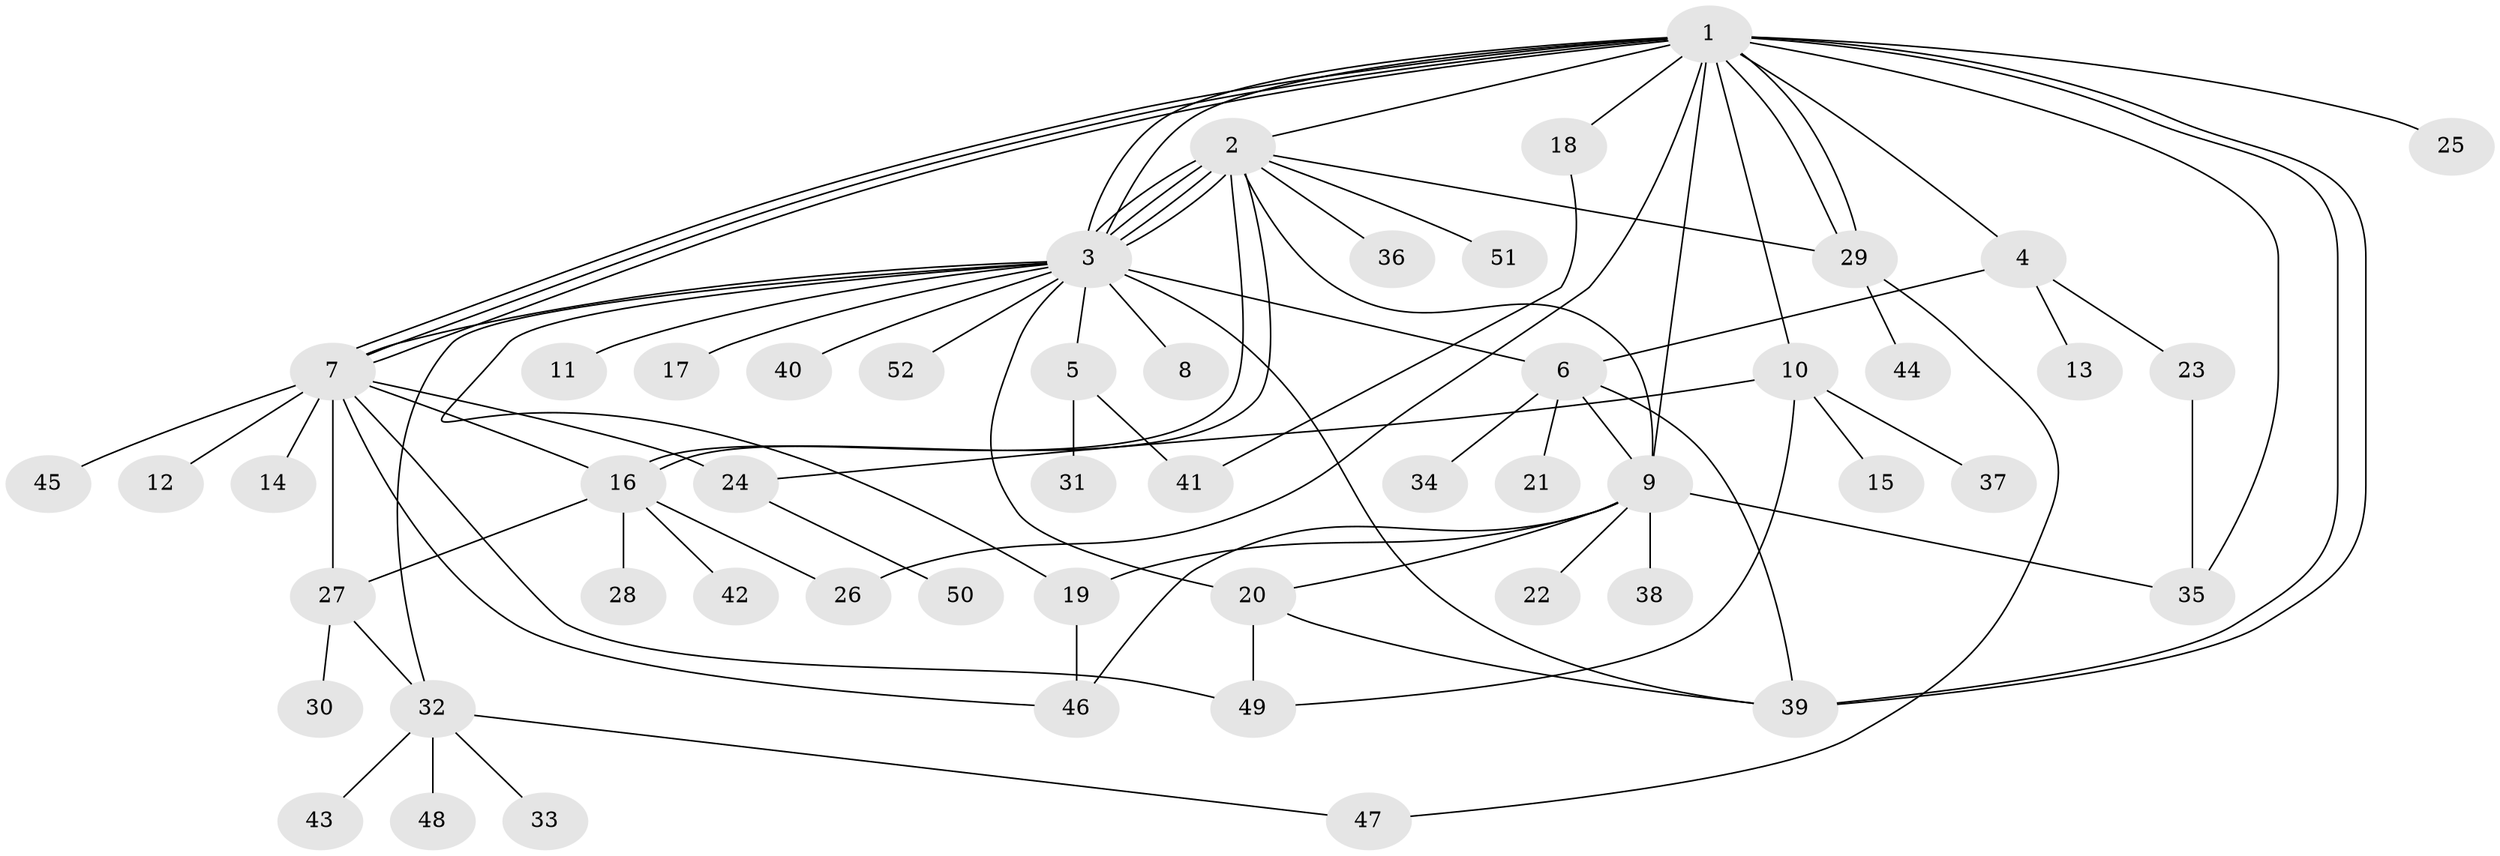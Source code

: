 // Generated by graph-tools (version 1.1) at 2025/25/03/09/25 03:25:59]
// undirected, 52 vertices, 84 edges
graph export_dot {
graph [start="1"]
  node [color=gray90,style=filled];
  1;
  2;
  3;
  4;
  5;
  6;
  7;
  8;
  9;
  10;
  11;
  12;
  13;
  14;
  15;
  16;
  17;
  18;
  19;
  20;
  21;
  22;
  23;
  24;
  25;
  26;
  27;
  28;
  29;
  30;
  31;
  32;
  33;
  34;
  35;
  36;
  37;
  38;
  39;
  40;
  41;
  42;
  43;
  44;
  45;
  46;
  47;
  48;
  49;
  50;
  51;
  52;
  1 -- 2;
  1 -- 3;
  1 -- 3;
  1 -- 4;
  1 -- 7;
  1 -- 7;
  1 -- 7;
  1 -- 9;
  1 -- 10;
  1 -- 18;
  1 -- 25;
  1 -- 26;
  1 -- 29;
  1 -- 29;
  1 -- 35;
  1 -- 39;
  1 -- 39;
  2 -- 3;
  2 -- 3;
  2 -- 3;
  2 -- 3;
  2 -- 9;
  2 -- 16;
  2 -- 16;
  2 -- 29;
  2 -- 36;
  2 -- 51;
  3 -- 5;
  3 -- 6;
  3 -- 7;
  3 -- 8;
  3 -- 11;
  3 -- 17;
  3 -- 19;
  3 -- 20;
  3 -- 32;
  3 -- 39;
  3 -- 40;
  3 -- 52;
  4 -- 6;
  4 -- 13;
  4 -- 23;
  5 -- 31;
  5 -- 41;
  6 -- 9;
  6 -- 21;
  6 -- 34;
  6 -- 39;
  7 -- 12;
  7 -- 14;
  7 -- 16;
  7 -- 24;
  7 -- 27;
  7 -- 45;
  7 -- 46;
  7 -- 49;
  9 -- 19;
  9 -- 20;
  9 -- 22;
  9 -- 35;
  9 -- 38;
  9 -- 46;
  10 -- 15;
  10 -- 24;
  10 -- 37;
  10 -- 49;
  16 -- 26;
  16 -- 27;
  16 -- 28;
  16 -- 42;
  18 -- 41;
  19 -- 46;
  20 -- 39;
  20 -- 49;
  23 -- 35;
  24 -- 50;
  27 -- 30;
  27 -- 32;
  29 -- 44;
  29 -- 47;
  32 -- 33;
  32 -- 43;
  32 -- 47;
  32 -- 48;
}
